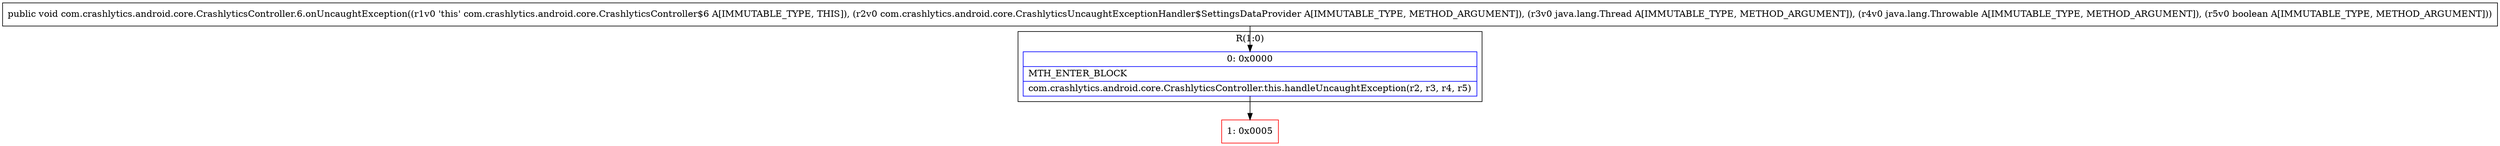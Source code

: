 digraph "CFG forcom.crashlytics.android.core.CrashlyticsController.6.onUncaughtException(Lcom\/crashlytics\/android\/core\/CrashlyticsUncaughtExceptionHandler$SettingsDataProvider;Ljava\/lang\/Thread;Ljava\/lang\/Throwable;Z)V" {
subgraph cluster_Region_2081072013 {
label = "R(1:0)";
node [shape=record,color=blue];
Node_0 [shape=record,label="{0\:\ 0x0000|MTH_ENTER_BLOCK\l|com.crashlytics.android.core.CrashlyticsController.this.handleUncaughtException(r2, r3, r4, r5)\l}"];
}
Node_1 [shape=record,color=red,label="{1\:\ 0x0005}"];
MethodNode[shape=record,label="{public void com.crashlytics.android.core.CrashlyticsController.6.onUncaughtException((r1v0 'this' com.crashlytics.android.core.CrashlyticsController$6 A[IMMUTABLE_TYPE, THIS]), (r2v0 com.crashlytics.android.core.CrashlyticsUncaughtExceptionHandler$SettingsDataProvider A[IMMUTABLE_TYPE, METHOD_ARGUMENT]), (r3v0 java.lang.Thread A[IMMUTABLE_TYPE, METHOD_ARGUMENT]), (r4v0 java.lang.Throwable A[IMMUTABLE_TYPE, METHOD_ARGUMENT]), (r5v0 boolean A[IMMUTABLE_TYPE, METHOD_ARGUMENT])) }"];
MethodNode -> Node_0;
Node_0 -> Node_1;
}

